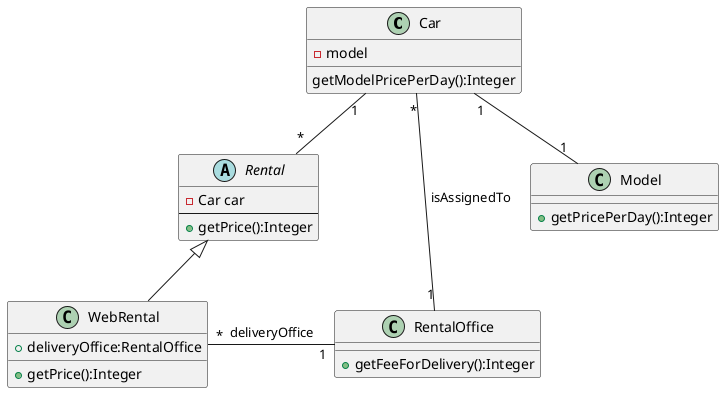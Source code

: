 @startuml


class Car
{
-model
getModelPricePerDay():Integer
}


abstract class Rental
{
- Car car
--
+ getPrice():Integer
}

class Model
{
+getPricePerDay():Integer
}

class WebRental extends Rental
WebRental "*" -  "    1" RentalOffice:" deliveryOffice "
Car "1" -- "*" Rental
Car "1"-- "1" Model
Car "*" - "1" RentalOffice : isAssignedTo

class WebRental
{
+ deliveryOffice:RentalOffice
+getPrice():Integer
}

class Car

class RentalOffice
{
+getFeeForDelivery():Integer
}

class Model




@enduml
